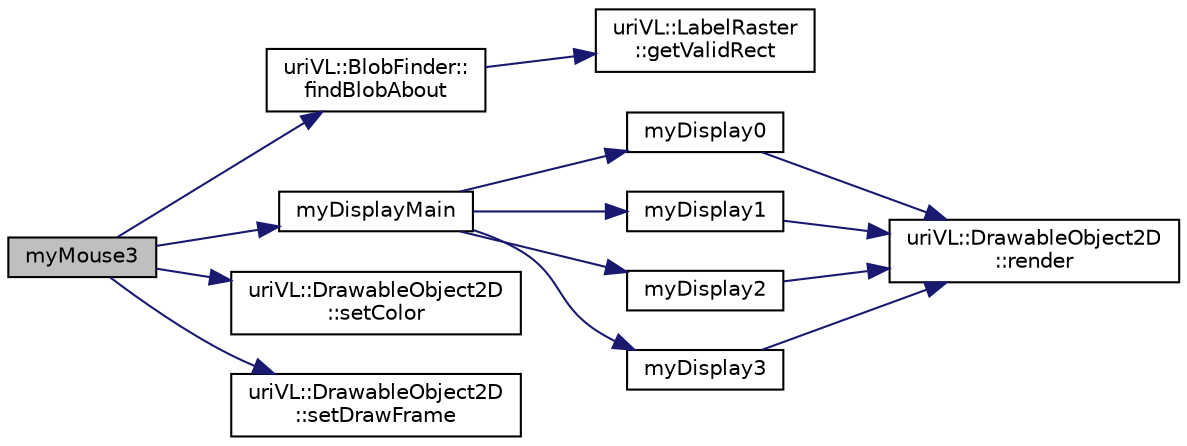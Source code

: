 digraph "myMouse3"
{
  edge [fontname="Helvetica",fontsize="10",labelfontname="Helvetica",labelfontsize="10"];
  node [fontname="Helvetica",fontsize="10",shape=record];
  rankdir="LR";
  Node1 [label="myMouse3",height=0.2,width=0.4,color="black", fillcolor="grey75", style="filled", fontcolor="black"];
  Node1 -> Node2 [color="midnightblue",fontsize="10",style="solid",fontname="Helvetica"];
  Node2 [label="uriVL::BlobFinder::\lfindBlobAbout",height=0.2,width=0.4,color="black", fillcolor="white", style="filled",URL="$classuriVL_1_1BlobFinder.html#a451ded25ff42971e7304313a008952d1",tooltip="Detect blob with the target color about the designated location. "];
  Node2 -> Node3 [color="midnightblue",fontsize="10",style="solid",fontname="Helvetica"];
  Node3 [label="uriVL::LabelRaster\l::getValidRect",height=0.2,width=0.4,color="black", fillcolor="white", style="filled",URL="$classuriVL_1_1LabelRaster.html#af9c034eafd1e2c27e80a4143aa2f22d3",tooltip="Returns the label raster&#39;s valid data rectangle. "];
  Node1 -> Node4 [color="midnightblue",fontsize="10",style="solid",fontname="Helvetica"];
  Node4 [label="myDisplayMain",height=0.2,width=0.4,color="black", fillcolor="white", style="filled",URL="$main__filling_8cpp.html#af86ee6d7809b6842c4e285d141d718a7"];
  Node4 -> Node5 [color="midnightblue",fontsize="10",style="solid",fontname="Helvetica"];
  Node5 [label="myDisplay0",height=0.2,width=0.4,color="black", fillcolor="white", style="filled",URL="$main__filling_8cpp.html#a203e370232115e0fd93fae4a255d9d7d"];
  Node5 -> Node6 [color="midnightblue",fontsize="10",style="solid",fontname="Helvetica"];
  Node6 [label="uriVL::DrawableObject2D\l::render",height=0.2,width=0.4,color="black", fillcolor="white", style="filled",URL="$classuriVL_1_1DrawableObject2D.html#ac8e503cfade891e7ac2a25467cb7d24a",tooltip="Renders the object at the default depth and (0, 0) location. "];
  Node4 -> Node7 [color="midnightblue",fontsize="10",style="solid",fontname="Helvetica"];
  Node7 [label="myDisplay1",height=0.2,width=0.4,color="black", fillcolor="white", style="filled",URL="$main__filling_8cpp.html#a7af0867a250b60f1375c843341bc40b6"];
  Node7 -> Node6 [color="midnightblue",fontsize="10",style="solid",fontname="Helvetica"];
  Node4 -> Node8 [color="midnightblue",fontsize="10",style="solid",fontname="Helvetica"];
  Node8 [label="myDisplay2",height=0.2,width=0.4,color="black", fillcolor="white", style="filled",URL="$main__filling_8cpp.html#a77634c375a18c94063bc5f225fdd2c6b"];
  Node8 -> Node6 [color="midnightblue",fontsize="10",style="solid",fontname="Helvetica"];
  Node4 -> Node9 [color="midnightblue",fontsize="10",style="solid",fontname="Helvetica"];
  Node9 [label="myDisplay3",height=0.2,width=0.4,color="black", fillcolor="white", style="filled",URL="$main__filling_8cpp.html#aefcbd7b72ee22e422927277f895f0d06"];
  Node9 -> Node6 [color="midnightblue",fontsize="10",style="solid",fontname="Helvetica"];
  Node1 -> Node10 [color="midnightblue",fontsize="10",style="solid",fontname="Helvetica"];
  Node10 [label="uriVL::DrawableObject2D\l::setColor",height=0.2,width=0.4,color="black", fillcolor="white", style="filled",URL="$classuriVL_1_1DrawableObject2D.html#a1b40f274066103a117470c82fdd35658",tooltip="Assigns a rendering color to the object (alpha is set to 1) "];
  Node1 -> Node11 [color="midnightblue",fontsize="10",style="solid",fontname="Helvetica"];
  Node11 [label="uriVL::DrawableObject2D\l::setDrawFrame",height=0.2,width=0.4,color="black", fillcolor="white", style="filled",URL="$classuriVL_1_1DrawableObject2D.html#a5a09233c99c92bb5f464c01ddd128809",tooltip="Indicates whether this image&#39;s bounding rectangle should be indicated by a color frame. "];
}
